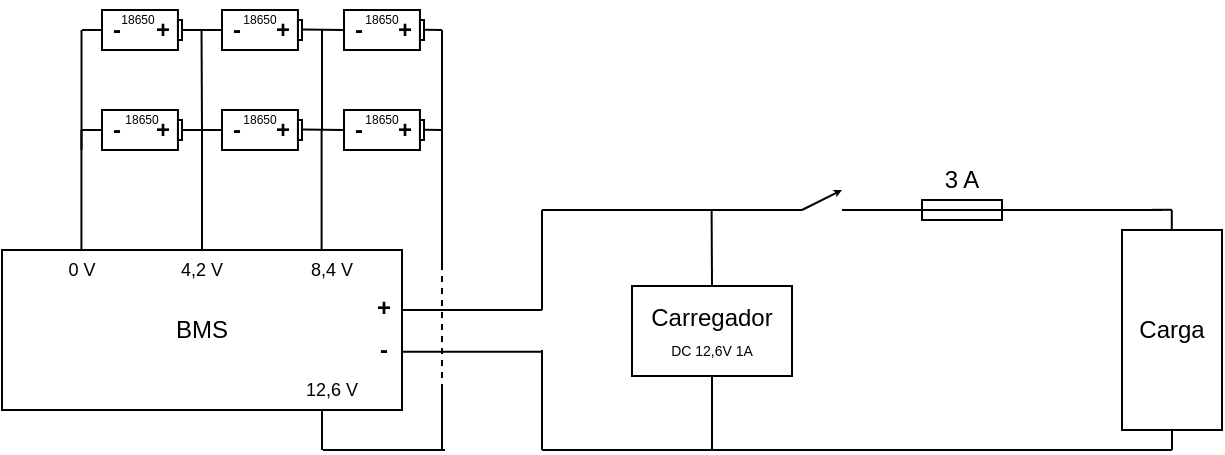 <mxfile version="14.4.3" type="device"><diagram id="NViHhc32o7mC1MYV1t0E" name="Página-1"><mxGraphModel dx="813" dy="493" grid="1" gridSize="10" guides="1" tooltips="1" connect="1" arrows="1" fold="1" page="1" pageScale="1" pageWidth="827" pageHeight="1169" math="0" shadow="0"><root><mxCell id="0"/><mxCell id="1" parent="0"/><mxCell id="QuVuDqWGLM1gUflFmB1--105" value="" style="rounded=0;whiteSpace=wrap;html=1;fontSize=3;" vertex="1" parent="1"><mxGeometry x="540" y="255" width="40" height="10" as="geometry"/></mxCell><mxCell id="QuVuDqWGLM1gUflFmB1--1" value="BMS" style="rounded=0;whiteSpace=wrap;html=1;" vertex="1" parent="1"><mxGeometry x="80" y="280" width="200" height="80" as="geometry"/></mxCell><mxCell id="QuVuDqWGLM1gUflFmB1--2" value="0 V" style="text;html=1;strokeColor=none;fillColor=none;align=center;verticalAlign=middle;whiteSpace=wrap;rounded=0;fontSize=9;" vertex="1" parent="1"><mxGeometry x="110" y="280" width="20" height="20" as="geometry"/></mxCell><mxCell id="QuVuDqWGLM1gUflFmB1--3" value="12,6 V" style="text;html=1;strokeColor=none;fillColor=none;align=center;verticalAlign=middle;whiteSpace=wrap;rounded=0;fontSize=9;" vertex="1" parent="1"><mxGeometry x="230" y="340" width="30" height="20" as="geometry"/></mxCell><mxCell id="QuVuDqWGLM1gUflFmB1--5" value="4,2 V" style="text;html=1;strokeColor=none;fillColor=none;align=center;verticalAlign=middle;whiteSpace=wrap;rounded=0;fontSize=9;" vertex="1" parent="1"><mxGeometry x="165" y="280" width="30" height="20" as="geometry"/></mxCell><mxCell id="QuVuDqWGLM1gUflFmB1--7" value="8,4 V" style="text;html=1;strokeColor=none;fillColor=none;align=center;verticalAlign=middle;whiteSpace=wrap;rounded=0;fontSize=9;" vertex="1" parent="1"><mxGeometry x="230" y="280" width="30" height="20" as="geometry"/></mxCell><mxCell id="QuVuDqWGLM1gUflFmB1--8" value="-" style="text;html=1;strokeColor=none;fillColor=none;align=center;verticalAlign=middle;whiteSpace=wrap;rounded=0;fontSize=12;fontStyle=1" vertex="1" parent="1"><mxGeometry x="266" y="325" width="10" height="10" as="geometry"/></mxCell><mxCell id="QuVuDqWGLM1gUflFmB1--12" value="+" style="text;html=1;strokeColor=none;fillColor=none;align=center;verticalAlign=middle;whiteSpace=wrap;rounded=0;fontSize=12;fontStyle=1" vertex="1" parent="1"><mxGeometry x="256" y="299" width="30" height="20" as="geometry"/></mxCell><mxCell id="QuVuDqWGLM1gUflFmB1--15" value="" style="group" vertex="1" connectable="0" parent="1"><mxGeometry x="130" y="210" width="40.0" height="20" as="geometry"/></mxCell><mxCell id="QuVuDqWGLM1gUflFmB1--11" value="" style="rounded=0;whiteSpace=wrap;html=1;fontSize=12;" vertex="1" parent="QuVuDqWGLM1gUflFmB1--15"><mxGeometry width="37.975" height="20" as="geometry"/></mxCell><mxCell id="QuVuDqWGLM1gUflFmB1--9" value="+" style="text;html=1;strokeColor=none;fillColor=none;align=center;verticalAlign=middle;whiteSpace=wrap;rounded=0;fontSize=12;fontStyle=1" vertex="1" parent="QuVuDqWGLM1gUflFmB1--15"><mxGeometry x="22.785" y="5" width="15.19" height="10" as="geometry"/></mxCell><mxCell id="QuVuDqWGLM1gUflFmB1--13" value="-" style="text;html=1;strokeColor=none;fillColor=none;align=center;verticalAlign=middle;whiteSpace=wrap;rounded=0;fontSize=12;fontStyle=1" vertex="1" parent="QuVuDqWGLM1gUflFmB1--15"><mxGeometry x="5.063" y="7" width="5.063" height="5" as="geometry"/></mxCell><mxCell id="QuVuDqWGLM1gUflFmB1--14" value="" style="rounded=0;whiteSpace=wrap;html=1;fontSize=12;" vertex="1" parent="QuVuDqWGLM1gUflFmB1--15"><mxGeometry x="37.975" y="5" width="2.025" height="10" as="geometry"/></mxCell><mxCell id="QuVuDqWGLM1gUflFmB1--82" value="18650" style="text;html=1;strokeColor=none;fillColor=none;align=center;verticalAlign=middle;whiteSpace=wrap;rounded=0;fontSize=6;" vertex="1" parent="QuVuDqWGLM1gUflFmB1--15"><mxGeometry x="2.842e-14" y="-5" width="40" height="20" as="geometry"/></mxCell><mxCell id="QuVuDqWGLM1gUflFmB1--16" value="" style="group" vertex="1" connectable="0" parent="1"><mxGeometry x="251" y="210" width="40" height="20" as="geometry"/></mxCell><mxCell id="QuVuDqWGLM1gUflFmB1--17" value="" style="rounded=0;whiteSpace=wrap;html=1;fontSize=12;" vertex="1" parent="QuVuDqWGLM1gUflFmB1--16"><mxGeometry width="37.975" height="20" as="geometry"/></mxCell><mxCell id="QuVuDqWGLM1gUflFmB1--18" value="+" style="text;html=1;strokeColor=none;fillColor=none;align=center;verticalAlign=middle;whiteSpace=wrap;rounded=0;fontSize=12;fontStyle=1" vertex="1" parent="QuVuDqWGLM1gUflFmB1--16"><mxGeometry x="22.785" y="5" width="15.19" height="10" as="geometry"/></mxCell><mxCell id="QuVuDqWGLM1gUflFmB1--19" value="-" style="text;html=1;strokeColor=none;fillColor=none;align=center;verticalAlign=middle;whiteSpace=wrap;rounded=0;fontSize=12;fontStyle=1" vertex="1" parent="QuVuDqWGLM1gUflFmB1--16"><mxGeometry x="5.063" y="7" width="5.063" height="5" as="geometry"/></mxCell><mxCell id="QuVuDqWGLM1gUflFmB1--20" value="" style="rounded=0;whiteSpace=wrap;html=1;fontSize=12;" vertex="1" parent="QuVuDqWGLM1gUflFmB1--16"><mxGeometry x="37.975" y="5" width="2.025" height="10" as="geometry"/></mxCell><mxCell id="QuVuDqWGLM1gUflFmB1--84" value="18650" style="text;html=1;strokeColor=none;fillColor=none;align=center;verticalAlign=middle;whiteSpace=wrap;rounded=0;fontSize=6;" vertex="1" parent="QuVuDqWGLM1gUflFmB1--16"><mxGeometry x="-1.01" y="-5" width="40" height="20" as="geometry"/></mxCell><mxCell id="QuVuDqWGLM1gUflFmB1--21" value="" style="group" vertex="1" connectable="0" parent="1"><mxGeometry x="190" y="210" width="40" height="20" as="geometry"/></mxCell><mxCell id="QuVuDqWGLM1gUflFmB1--22" value="" style="rounded=0;whiteSpace=wrap;html=1;fontSize=12;" vertex="1" parent="QuVuDqWGLM1gUflFmB1--21"><mxGeometry width="37.975" height="20" as="geometry"/></mxCell><mxCell id="QuVuDqWGLM1gUflFmB1--23" value="+" style="text;html=1;strokeColor=none;fillColor=none;align=center;verticalAlign=middle;whiteSpace=wrap;rounded=0;fontSize=12;fontStyle=1" vertex="1" parent="QuVuDqWGLM1gUflFmB1--21"><mxGeometry x="22.785" y="5" width="15.19" height="10" as="geometry"/></mxCell><mxCell id="QuVuDqWGLM1gUflFmB1--24" value="-" style="text;html=1;strokeColor=none;fillColor=none;align=center;verticalAlign=middle;whiteSpace=wrap;rounded=0;fontSize=12;fontStyle=1" vertex="1" parent="QuVuDqWGLM1gUflFmB1--21"><mxGeometry x="5.063" y="7" width="5.063" height="5" as="geometry"/></mxCell><mxCell id="QuVuDqWGLM1gUflFmB1--25" value="" style="rounded=0;whiteSpace=wrap;html=1;fontSize=12;" vertex="1" parent="QuVuDqWGLM1gUflFmB1--21"><mxGeometry x="37.975" y="5" width="2.025" height="10" as="geometry"/></mxCell><mxCell id="QuVuDqWGLM1gUflFmB1--83" value="18650" style="text;html=1;strokeColor=none;fillColor=none;align=center;verticalAlign=middle;whiteSpace=wrap;rounded=0;fontSize=6;" vertex="1" parent="QuVuDqWGLM1gUflFmB1--21"><mxGeometry x="-1.01" y="-5" width="40" height="20" as="geometry"/></mxCell><mxCell id="QuVuDqWGLM1gUflFmB1--26" value="" style="endArrow=none;html=1;fontSize=12;exitX=0.5;exitY=0;exitDx=0;exitDy=0;" edge="1" parent="1" source="QuVuDqWGLM1gUflFmB1--1"><mxGeometry width="50" height="50" relative="1" as="geometry"><mxPoint x="130" y="280" as="sourcePoint"/><mxPoint x="180" y="220" as="targetPoint"/><Array as="points"><mxPoint x="180" y="250"/></Array></mxGeometry></mxCell><mxCell id="QuVuDqWGLM1gUflFmB1--27" value="" style="endArrow=none;html=1;fontSize=12;exitX=0.5;exitY=0;exitDx=0;exitDy=0;" edge="1" parent="1"><mxGeometry width="50" height="50" relative="1" as="geometry"><mxPoint x="119.71" y="280" as="sourcePoint"/><mxPoint x="119.71" y="220" as="targetPoint"/></mxGeometry></mxCell><mxCell id="QuVuDqWGLM1gUflFmB1--28" value="" style="endArrow=none;html=1;fontSize=12;exitX=0.5;exitY=0;exitDx=0;exitDy=0;" edge="1" parent="1"><mxGeometry width="50" height="50" relative="1" as="geometry"><mxPoint x="239.8" y="280" as="sourcePoint"/><mxPoint x="239.8" y="220" as="targetPoint"/></mxGeometry></mxCell><mxCell id="QuVuDqWGLM1gUflFmB1--29" value="" style="endArrow=none;html=1;fontSize=12;entryX=0;entryY=0.5;entryDx=0;entryDy=0;" edge="1" parent="1" target="QuVuDqWGLM1gUflFmB1--11"><mxGeometry width="50" height="50" relative="1" as="geometry"><mxPoint x="120" y="220" as="sourcePoint"/><mxPoint x="220" y="230" as="targetPoint"/></mxGeometry></mxCell><mxCell id="QuVuDqWGLM1gUflFmB1--32" value="" style="endArrow=none;html=1;fontSize=12;entryX=0;entryY=0.5;entryDx=0;entryDy=0;" edge="1" parent="1" target="QuVuDqWGLM1gUflFmB1--22"><mxGeometry width="50" height="50" relative="1" as="geometry"><mxPoint x="170" y="220" as="sourcePoint"/><mxPoint x="210" y="210" as="targetPoint"/></mxGeometry></mxCell><mxCell id="QuVuDqWGLM1gUflFmB1--33" value="" style="endArrow=none;html=1;fontSize=12;entryX=0;entryY=0.5;entryDx=0;entryDy=0;" edge="1" parent="1" target="QuVuDqWGLM1gUflFmB1--17"><mxGeometry width="50" height="50" relative="1" as="geometry"><mxPoint x="230" y="219.8" as="sourcePoint"/><mxPoint x="250" y="219.8" as="targetPoint"/></mxGeometry></mxCell><mxCell id="QuVuDqWGLM1gUflFmB1--34" value="" style="endArrow=none;html=1;fontSize=12;" edge="1" parent="1"><mxGeometry width="50" height="50" relative="1" as="geometry"><mxPoint x="240" y="380" as="sourcePoint"/><mxPoint x="240" y="360" as="targetPoint"/></mxGeometry></mxCell><mxCell id="QuVuDqWGLM1gUflFmB1--35" value="" style="endArrow=none;html=1;fontSize=12;" edge="1" parent="1"><mxGeometry width="50" height="50" relative="1" as="geometry"><mxPoint x="240.5" y="380.0" as="sourcePoint"/><mxPoint x="301.5" y="380" as="targetPoint"/></mxGeometry></mxCell><mxCell id="QuVuDqWGLM1gUflFmB1--37" value="" style="endArrow=none;html=1;fontSize=12;" edge="1" parent="1"><mxGeometry width="50" height="50" relative="1" as="geometry"><mxPoint x="291" y="219.86" as="sourcePoint"/><mxPoint x="300" y="220" as="targetPoint"/></mxGeometry></mxCell><mxCell id="QuVuDqWGLM1gUflFmB1--38" value="" style="group" vertex="1" connectable="0" parent="1"><mxGeometry x="130" y="160" width="40" height="20" as="geometry"/></mxCell><mxCell id="QuVuDqWGLM1gUflFmB1--39" value="" style="rounded=0;whiteSpace=wrap;html=1;fontSize=12;" vertex="1" parent="QuVuDqWGLM1gUflFmB1--38"><mxGeometry width="37.975" height="20" as="geometry"/></mxCell><mxCell id="QuVuDqWGLM1gUflFmB1--40" value="+" style="text;html=1;strokeColor=none;fillColor=none;align=center;verticalAlign=middle;whiteSpace=wrap;rounded=0;fontSize=12;fontStyle=1" vertex="1" parent="QuVuDqWGLM1gUflFmB1--38"><mxGeometry x="22.785" y="5" width="15.19" height="10" as="geometry"/></mxCell><mxCell id="QuVuDqWGLM1gUflFmB1--41" value="-" style="text;html=1;strokeColor=none;fillColor=none;align=center;verticalAlign=middle;whiteSpace=wrap;rounded=0;fontSize=12;fontStyle=1" vertex="1" parent="QuVuDqWGLM1gUflFmB1--38"><mxGeometry x="5.063" y="7" width="5.063" height="5" as="geometry"/></mxCell><mxCell id="QuVuDqWGLM1gUflFmB1--42" value="" style="rounded=0;whiteSpace=wrap;html=1;fontSize=12;" vertex="1" parent="QuVuDqWGLM1gUflFmB1--38"><mxGeometry x="37.975" y="5" width="2.025" height="10" as="geometry"/></mxCell><mxCell id="QuVuDqWGLM1gUflFmB1--61" value="18650" style="text;html=1;strokeColor=none;fillColor=none;align=center;verticalAlign=middle;whiteSpace=wrap;rounded=0;fontSize=6;" vertex="1" parent="QuVuDqWGLM1gUflFmB1--38"><mxGeometry x="-2.03" y="-5" width="40" height="20" as="geometry"/></mxCell><mxCell id="QuVuDqWGLM1gUflFmB1--43" value="" style="group" vertex="1" connectable="0" parent="1"><mxGeometry x="251" y="160" width="40" height="20" as="geometry"/></mxCell><mxCell id="QuVuDqWGLM1gUflFmB1--44" value="" style="rounded=0;whiteSpace=wrap;html=1;fontSize=12;" vertex="1" parent="QuVuDqWGLM1gUflFmB1--43"><mxGeometry width="37.975" height="20" as="geometry"/></mxCell><mxCell id="QuVuDqWGLM1gUflFmB1--45" value="+" style="text;html=1;strokeColor=none;fillColor=none;align=center;verticalAlign=middle;whiteSpace=wrap;rounded=0;fontSize=12;fontStyle=1" vertex="1" parent="QuVuDqWGLM1gUflFmB1--43"><mxGeometry x="22.785" y="5" width="15.19" height="10" as="geometry"/></mxCell><mxCell id="QuVuDqWGLM1gUflFmB1--46" value="-" style="text;html=1;strokeColor=none;fillColor=none;align=center;verticalAlign=middle;whiteSpace=wrap;rounded=0;fontSize=12;fontStyle=1" vertex="1" parent="QuVuDqWGLM1gUflFmB1--43"><mxGeometry x="5.063" y="7" width="5.063" height="5" as="geometry"/></mxCell><mxCell id="QuVuDqWGLM1gUflFmB1--47" value="" style="rounded=0;whiteSpace=wrap;html=1;fontSize=12;" vertex="1" parent="QuVuDqWGLM1gUflFmB1--43"><mxGeometry x="37.975" y="5" width="2.025" height="10" as="geometry"/></mxCell><mxCell id="QuVuDqWGLM1gUflFmB1--63" value="18650" style="text;html=1;strokeColor=none;fillColor=none;align=center;verticalAlign=middle;whiteSpace=wrap;rounded=0;fontSize=6;" vertex="1" parent="QuVuDqWGLM1gUflFmB1--43"><mxGeometry x="-1.01" y="-5" width="40" height="20" as="geometry"/></mxCell><mxCell id="QuVuDqWGLM1gUflFmB1--48" value="" style="group" vertex="1" connectable="0" parent="1"><mxGeometry x="190" y="160" width="40" height="20" as="geometry"/></mxCell><mxCell id="QuVuDqWGLM1gUflFmB1--49" value="" style="rounded=0;whiteSpace=wrap;html=1;fontSize=12;" vertex="1" parent="QuVuDqWGLM1gUflFmB1--48"><mxGeometry width="37.975" height="20" as="geometry"/></mxCell><mxCell id="QuVuDqWGLM1gUflFmB1--50" value="+" style="text;html=1;strokeColor=none;fillColor=none;align=center;verticalAlign=middle;whiteSpace=wrap;rounded=0;fontSize=12;fontStyle=1" vertex="1" parent="QuVuDqWGLM1gUflFmB1--48"><mxGeometry x="22.785" y="5" width="15.19" height="10" as="geometry"/></mxCell><mxCell id="QuVuDqWGLM1gUflFmB1--51" value="-" style="text;html=1;strokeColor=none;fillColor=none;align=center;verticalAlign=middle;whiteSpace=wrap;rounded=0;fontSize=12;fontStyle=1" vertex="1" parent="QuVuDqWGLM1gUflFmB1--48"><mxGeometry x="5.063" y="7" width="5.063" height="5" as="geometry"/></mxCell><mxCell id="QuVuDqWGLM1gUflFmB1--52" value="" style="rounded=0;whiteSpace=wrap;html=1;fontSize=12;" vertex="1" parent="QuVuDqWGLM1gUflFmB1--48"><mxGeometry x="37.975" y="5" width="2.025" height="10" as="geometry"/></mxCell><mxCell id="QuVuDqWGLM1gUflFmB1--62" value="18650" style="text;html=1;strokeColor=none;fillColor=none;align=center;verticalAlign=middle;whiteSpace=wrap;rounded=0;fontSize=6;" vertex="1" parent="QuVuDqWGLM1gUflFmB1--48"><mxGeometry x="-1.01" y="-5" width="40" height="20" as="geometry"/></mxCell><mxCell id="QuVuDqWGLM1gUflFmB1--53" value="" style="endArrow=none;html=1;fontSize=12;entryX=0;entryY=0.5;entryDx=0;entryDy=0;" edge="1" parent="1" target="QuVuDqWGLM1gUflFmB1--39"><mxGeometry width="50" height="50" relative="1" as="geometry"><mxPoint x="120" y="170" as="sourcePoint"/><mxPoint x="220" y="180" as="targetPoint"/></mxGeometry></mxCell><mxCell id="QuVuDqWGLM1gUflFmB1--54" value="" style="endArrow=none;html=1;fontSize=12;entryX=0;entryY=0.5;entryDx=0;entryDy=0;" edge="1" parent="1" target="QuVuDqWGLM1gUflFmB1--49"><mxGeometry width="50" height="50" relative="1" as="geometry"><mxPoint x="170" y="170" as="sourcePoint"/><mxPoint x="210" y="160" as="targetPoint"/></mxGeometry></mxCell><mxCell id="QuVuDqWGLM1gUflFmB1--55" value="" style="endArrow=none;html=1;fontSize=12;entryX=0;entryY=0.5;entryDx=0;entryDy=0;" edge="1" parent="1" target="QuVuDqWGLM1gUflFmB1--44"><mxGeometry width="50" height="50" relative="1" as="geometry"><mxPoint x="230" y="169.8" as="sourcePoint"/><mxPoint x="250" y="169.8" as="targetPoint"/></mxGeometry></mxCell><mxCell id="QuVuDqWGLM1gUflFmB1--56" value="" style="endArrow=none;html=1;fontSize=12;" edge="1" parent="1"><mxGeometry width="50" height="50" relative="1" as="geometry"><mxPoint x="291" y="169.86" as="sourcePoint"/><mxPoint x="300" y="170" as="targetPoint"/></mxGeometry></mxCell><mxCell id="QuVuDqWGLM1gUflFmB1--57" value="" style="endArrow=none;html=1;fontSize=12;exitX=0.5;exitY=0;exitDx=0;exitDy=0;" edge="1" parent="1"><mxGeometry width="50" height="50" relative="1" as="geometry"><mxPoint x="119.76" y="230" as="sourcePoint"/><mxPoint x="119.76" y="170" as="targetPoint"/></mxGeometry></mxCell><mxCell id="QuVuDqWGLM1gUflFmB1--58" value="" style="endArrow=none;html=1;fontSize=12;" edge="1" parent="1"><mxGeometry width="50" height="50" relative="1" as="geometry"><mxPoint x="180" y="220" as="sourcePoint"/><mxPoint x="179.76" y="170" as="targetPoint"/></mxGeometry></mxCell><mxCell id="QuVuDqWGLM1gUflFmB1--59" value="" style="endArrow=none;html=1;fontSize=12;" edge="1" parent="1"><mxGeometry width="50" height="50" relative="1" as="geometry"><mxPoint x="240" y="220" as="sourcePoint"/><mxPoint x="240" y="170" as="targetPoint"/></mxGeometry></mxCell><mxCell id="QuVuDqWGLM1gUflFmB1--60" value="" style="endArrow=none;html=1;fontSize=12;" edge="1" parent="1"><mxGeometry width="50" height="50" relative="1" as="geometry"><mxPoint x="300" y="220" as="sourcePoint"/><mxPoint x="300" y="170" as="targetPoint"/></mxGeometry></mxCell><mxCell id="QuVuDqWGLM1gUflFmB1--87" value="Carregador&lt;br style=&quot;font-size: 12px&quot;&gt;&lt;font style=&quot;font-size: 7px&quot;&gt;DC 12,6V 1A&lt;/font&gt;" style="rounded=0;whiteSpace=wrap;html=1;fontSize=12;" vertex="1" parent="1"><mxGeometry x="395" y="298" width="80" height="45" as="geometry"/></mxCell><mxCell id="QuVuDqWGLM1gUflFmB1--89" value="" style="endArrow=none;html=1;fontSize=12;exitX=1;exitY=0.25;exitDx=0;exitDy=0;" edge="1" parent="1"><mxGeometry width="50" height="50" relative="1" as="geometry"><mxPoint x="280" y="310.0" as="sourcePoint"/><mxPoint x="350" y="310" as="targetPoint"/></mxGeometry></mxCell><mxCell id="QuVuDqWGLM1gUflFmB1--90" value="" style="endArrow=none;html=1;fontSize=12;exitX=1;exitY=0.25;exitDx=0;exitDy=0;" edge="1" parent="1"><mxGeometry width="50" height="50" relative="1" as="geometry"><mxPoint x="350" y="260" as="sourcePoint"/><mxPoint x="480" y="260" as="targetPoint"/></mxGeometry></mxCell><mxCell id="QuVuDqWGLM1gUflFmB1--91" value="" style="endArrow=none;html=1;fontSize=12;exitX=1;exitY=0.25;exitDx=0;exitDy=0;" edge="1" parent="1"><mxGeometry width="50" height="50" relative="1" as="geometry"><mxPoint x="350" y="380" as="sourcePoint"/><mxPoint x="660" y="380" as="targetPoint"/></mxGeometry></mxCell><mxCell id="QuVuDqWGLM1gUflFmB1--92" value="" style="endArrow=none;html=1;fontSize=12;" edge="1" parent="1"><mxGeometry width="50" height="50" relative="1" as="geometry"><mxPoint x="350" y="310" as="sourcePoint"/><mxPoint x="350.0" y="260" as="targetPoint"/></mxGeometry></mxCell><mxCell id="QuVuDqWGLM1gUflFmB1--94" value="" style="endArrow=none;html=1;fontSize=6;" edge="1" parent="1"><mxGeometry width="50" height="50" relative="1" as="geometry"><mxPoint x="350" y="380" as="sourcePoint"/><mxPoint x="350" y="330" as="targetPoint"/></mxGeometry></mxCell><mxCell id="QuVuDqWGLM1gUflFmB1--95" value="" style="endArrow=none;html=1;fontSize=12;exitX=1;exitY=0.25;exitDx=0;exitDy=0;" edge="1" parent="1"><mxGeometry width="50" height="50" relative="1" as="geometry"><mxPoint x="280" y="330.88" as="sourcePoint"/><mxPoint x="350" y="330.88" as="targetPoint"/></mxGeometry></mxCell><mxCell id="QuVuDqWGLM1gUflFmB1--97" value="" style="endArrow=none;dashed=1;html=1;fontSize=6;" edge="1" parent="1"><mxGeometry width="50" height="50" relative="1" as="geometry"><mxPoint x="300" y="350" as="sourcePoint"/><mxPoint x="300" y="290" as="targetPoint"/></mxGeometry></mxCell><mxCell id="QuVuDqWGLM1gUflFmB1--98" value="" style="endArrow=none;html=1;fontSize=12;" edge="1" parent="1"><mxGeometry width="50" height="50" relative="1" as="geometry"><mxPoint x="300" y="290" as="sourcePoint"/><mxPoint x="300" y="220" as="targetPoint"/></mxGeometry></mxCell><mxCell id="QuVuDqWGLM1gUflFmB1--99" value="" style="endArrow=none;html=1;fontSize=12;" edge="1" parent="1"><mxGeometry width="50" height="50" relative="1" as="geometry"><mxPoint x="300" y="380" as="sourcePoint"/><mxPoint x="300" y="350" as="targetPoint"/></mxGeometry></mxCell><mxCell id="QuVuDqWGLM1gUflFmB1--100" value="" style="endArrow=none;html=1;fontSize=12;exitX=0.5;exitY=0;exitDx=0;exitDy=0;" edge="1" parent="1" source="QuVuDqWGLM1gUflFmB1--87"><mxGeometry width="50" height="50" relative="1" as="geometry"><mxPoint x="434.8" y="300" as="sourcePoint"/><mxPoint x="434.8" y="260" as="targetPoint"/></mxGeometry></mxCell><mxCell id="QuVuDqWGLM1gUflFmB1--101" value="" style="endArrow=none;html=1;fontSize=12;exitX=0.5;exitY=0;exitDx=0;exitDy=0;entryX=0.5;entryY=1;entryDx=0;entryDy=0;" edge="1" parent="1" target="QuVuDqWGLM1gUflFmB1--87"><mxGeometry width="50" height="50" relative="1" as="geometry"><mxPoint x="435" y="380" as="sourcePoint"/><mxPoint x="434.8" y="335" as="targetPoint"/></mxGeometry></mxCell><mxCell id="QuVuDqWGLM1gUflFmB1--102" value="" style="endArrow=none;html=1;fontSize=12;" edge="1" parent="1"><mxGeometry width="50" height="50" relative="1" as="geometry"><mxPoint x="500" y="260" as="sourcePoint"/><mxPoint x="660" y="260" as="targetPoint"/></mxGeometry></mxCell><mxCell id="QuVuDqWGLM1gUflFmB1--104" value="" style="endArrow=classic;html=1;fontSize=3;strokeWidth=1;endSize=1;" edge="1" parent="1"><mxGeometry width="50" height="50" relative="1" as="geometry"><mxPoint x="480" y="260" as="sourcePoint"/><mxPoint x="500" y="250" as="targetPoint"/><Array as="points"><mxPoint x="500" y="250"/></Array></mxGeometry></mxCell><mxCell id="QuVuDqWGLM1gUflFmB1--106" value="Carga" style="rounded=0;whiteSpace=wrap;html=1;" vertex="1" parent="1"><mxGeometry x="640" y="270" width="50" height="100" as="geometry"/></mxCell><mxCell id="QuVuDqWGLM1gUflFmB1--108" value="" style="endArrow=none;html=1;strokeWidth=1;fontSize=3;entryX=0.5;entryY=1;entryDx=0;entryDy=0;" edge="1" parent="1" target="QuVuDqWGLM1gUflFmB1--106"><mxGeometry width="50" height="50" relative="1" as="geometry"><mxPoint x="665" y="380" as="sourcePoint"/><mxPoint x="660" y="390" as="targetPoint"/><Array as="points"><mxPoint x="665" y="380"/></Array></mxGeometry></mxCell><mxCell id="QuVuDqWGLM1gUflFmB1--109" value="" style="endArrow=none;html=1;strokeWidth=1;fontSize=3;" edge="1" parent="1"><mxGeometry width="50" height="50" relative="1" as="geometry"><mxPoint x="655" y="380" as="sourcePoint"/><mxPoint x="665" y="380" as="targetPoint"/></mxGeometry></mxCell><mxCell id="QuVuDqWGLM1gUflFmB1--110" value="" style="endArrow=none;html=1;strokeWidth=1;fontSize=3;entryX=0.5;entryY=1;entryDx=0;entryDy=0;" edge="1" parent="1"><mxGeometry width="50" height="50" relative="1" as="geometry"><mxPoint x="664.9" y="270" as="sourcePoint"/><mxPoint x="664.9" y="260" as="targetPoint"/><Array as="points"><mxPoint x="664.9" y="270"/></Array></mxGeometry></mxCell><mxCell id="QuVuDqWGLM1gUflFmB1--111" value="" style="endArrow=none;html=1;strokeWidth=1;fontSize=3;" edge="1" parent="1"><mxGeometry width="50" height="50" relative="1" as="geometry"><mxPoint x="655" y="259.9" as="sourcePoint"/><mxPoint x="665" y="259.9" as="targetPoint"/></mxGeometry></mxCell><mxCell id="QuVuDqWGLM1gUflFmB1--114" value="3 A" style="text;html=1;strokeColor=none;fillColor=none;align=center;verticalAlign=middle;whiteSpace=wrap;rounded=0;fontSize=12;" vertex="1" parent="1"><mxGeometry x="540" y="235" width="40" height="20" as="geometry"/></mxCell></root></mxGraphModel></diagram></mxfile>
